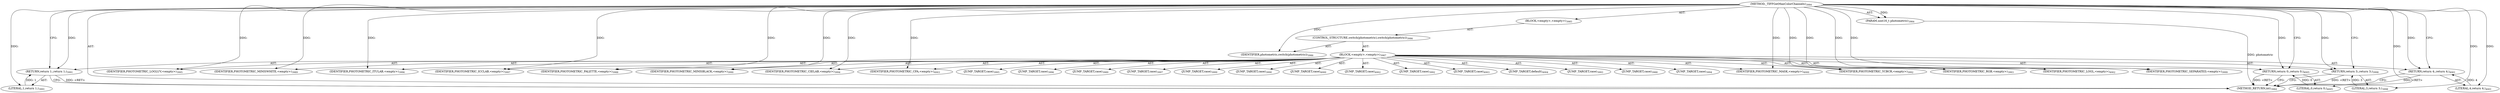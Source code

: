 digraph "_TIFFGetMaxColorChannels" {  
"88227" [label = <(METHOD,_TIFFGetMaxColorChannels)<SUB>3984</SUB>> ]
"88228" [label = <(PARAM,uint16_t photometric)<SUB>3984</SUB>> ]
"88229" [label = <(BLOCK,&lt;empty&gt;,&lt;empty&gt;)<SUB>3985</SUB>> ]
"88230" [label = <(CONTROL_STRUCTURE,switch(photometric),switch(photometric))<SUB>3986</SUB>> ]
"88231" [label = <(IDENTIFIER,photometric,switch(photometric))<SUB>3986</SUB>> ]
"88232" [label = <(BLOCK,&lt;empty&gt;,&lt;empty&gt;)<SUB>3987</SUB>> ]
"88233" [label = <(JUMP_TARGET,case)<SUB>3988</SUB>> ]
"88234" [label = <(IDENTIFIER,PHOTOMETRIC_PALETTE,&lt;empty&gt;)<SUB>3988</SUB>> ]
"88235" [label = <(JUMP_TARGET,case)<SUB>3989</SUB>> ]
"88236" [label = <(IDENTIFIER,PHOTOMETRIC_MINISWHITE,&lt;empty&gt;)<SUB>3989</SUB>> ]
"88237" [label = <(JUMP_TARGET,case)<SUB>3990</SUB>> ]
"88238" [label = <(IDENTIFIER,PHOTOMETRIC_MINISBLACK,&lt;empty&gt;)<SUB>3990</SUB>> ]
"88239" [label = <(RETURN,return 1;,return 1;)<SUB>3991</SUB>> ]
"88240" [label = <(LITERAL,1,return 1;)<SUB>3991</SUB>> ]
"88241" [label = <(JUMP_TARGET,case)<SUB>3992</SUB>> ]
"88242" [label = <(IDENTIFIER,PHOTOMETRIC_YCBCR,&lt;empty&gt;)<SUB>3992</SUB>> ]
"88243" [label = <(JUMP_TARGET,case)<SUB>3993</SUB>> ]
"88244" [label = <(IDENTIFIER,PHOTOMETRIC_RGB,&lt;empty&gt;)<SUB>3993</SUB>> ]
"88245" [label = <(JUMP_TARGET,case)<SUB>3994</SUB>> ]
"88246" [label = <(IDENTIFIER,PHOTOMETRIC_CIELAB,&lt;empty&gt;)<SUB>3994</SUB>> ]
"88247" [label = <(JUMP_TARGET,case)<SUB>3995</SUB>> ]
"88248" [label = <(IDENTIFIER,PHOTOMETRIC_LOGLUV,&lt;empty&gt;)<SUB>3995</SUB>> ]
"88249" [label = <(JUMP_TARGET,case)<SUB>3996</SUB>> ]
"88250" [label = <(IDENTIFIER,PHOTOMETRIC_ITULAB,&lt;empty&gt;)<SUB>3996</SUB>> ]
"88251" [label = <(JUMP_TARGET,case)<SUB>3997</SUB>> ]
"88252" [label = <(IDENTIFIER,PHOTOMETRIC_ICCLAB,&lt;empty&gt;)<SUB>3997</SUB>> ]
"88253" [label = <(RETURN,return 3;,return 3;)<SUB>3998</SUB>> ]
"88254" [label = <(LITERAL,3,return 3;)<SUB>3998</SUB>> ]
"88255" [label = <(JUMP_TARGET,case)<SUB>3999</SUB>> ]
"88256" [label = <(IDENTIFIER,PHOTOMETRIC_SEPARATED,&lt;empty&gt;)<SUB>3999</SUB>> ]
"88257" [label = <(JUMP_TARGET,case)<SUB>4000</SUB>> ]
"88258" [label = <(IDENTIFIER,PHOTOMETRIC_MASK,&lt;empty&gt;)<SUB>4000</SUB>> ]
"88259" [label = <(RETURN,return 4;,return 4;)<SUB>4001</SUB>> ]
"88260" [label = <(LITERAL,4,return 4;)<SUB>4001</SUB>> ]
"88261" [label = <(JUMP_TARGET,case)<SUB>4002</SUB>> ]
"88262" [label = <(IDENTIFIER,PHOTOMETRIC_LOGL,&lt;empty&gt;)<SUB>4002</SUB>> ]
"88263" [label = <(JUMP_TARGET,case)<SUB>4003</SUB>> ]
"88264" [label = <(IDENTIFIER,PHOTOMETRIC_CFA,&lt;empty&gt;)<SUB>4003</SUB>> ]
"88265" [label = <(JUMP_TARGET,default)<SUB>4004</SUB>> ]
"88266" [label = <(RETURN,return 0;,return 0;)<SUB>4005</SUB>> ]
"88267" [label = <(LITERAL,0,return 0;)<SUB>4005</SUB>> ]
"88268" [label = <(METHOD_RETURN,int)<SUB>3984</SUB>> ]
  "88227" -> "88228"  [ label = "AST: "] 
  "88227" -> "88229"  [ label = "AST: "] 
  "88227" -> "88268"  [ label = "AST: "] 
  "88229" -> "88230"  [ label = "AST: "] 
  "88230" -> "88231"  [ label = "AST: "] 
  "88230" -> "88232"  [ label = "AST: "] 
  "88232" -> "88233"  [ label = "AST: "] 
  "88232" -> "88234"  [ label = "AST: "] 
  "88232" -> "88235"  [ label = "AST: "] 
  "88232" -> "88236"  [ label = "AST: "] 
  "88232" -> "88237"  [ label = "AST: "] 
  "88232" -> "88238"  [ label = "AST: "] 
  "88232" -> "88239"  [ label = "AST: "] 
  "88232" -> "88241"  [ label = "AST: "] 
  "88232" -> "88242"  [ label = "AST: "] 
  "88232" -> "88243"  [ label = "AST: "] 
  "88232" -> "88244"  [ label = "AST: "] 
  "88232" -> "88245"  [ label = "AST: "] 
  "88232" -> "88246"  [ label = "AST: "] 
  "88232" -> "88247"  [ label = "AST: "] 
  "88232" -> "88248"  [ label = "AST: "] 
  "88232" -> "88249"  [ label = "AST: "] 
  "88232" -> "88250"  [ label = "AST: "] 
  "88232" -> "88251"  [ label = "AST: "] 
  "88232" -> "88252"  [ label = "AST: "] 
  "88232" -> "88253"  [ label = "AST: "] 
  "88232" -> "88255"  [ label = "AST: "] 
  "88232" -> "88256"  [ label = "AST: "] 
  "88232" -> "88257"  [ label = "AST: "] 
  "88232" -> "88258"  [ label = "AST: "] 
  "88232" -> "88259"  [ label = "AST: "] 
  "88232" -> "88261"  [ label = "AST: "] 
  "88232" -> "88262"  [ label = "AST: "] 
  "88232" -> "88263"  [ label = "AST: "] 
  "88232" -> "88264"  [ label = "AST: "] 
  "88232" -> "88265"  [ label = "AST: "] 
  "88232" -> "88266"  [ label = "AST: "] 
  "88239" -> "88240"  [ label = "AST: "] 
  "88253" -> "88254"  [ label = "AST: "] 
  "88259" -> "88260"  [ label = "AST: "] 
  "88266" -> "88267"  [ label = "AST: "] 
  "88239" -> "88268"  [ label = "CFG: "] 
  "88253" -> "88268"  [ label = "CFG: "] 
  "88259" -> "88268"  [ label = "CFG: "] 
  "88266" -> "88268"  [ label = "CFG: "] 
  "88227" -> "88239"  [ label = "CFG: "] 
  "88227" -> "88253"  [ label = "CFG: "] 
  "88227" -> "88259"  [ label = "CFG: "] 
  "88227" -> "88266"  [ label = "CFG: "] 
  "88266" -> "88268"  [ label = "DDG: &lt;RET&gt;"] 
  "88253" -> "88268"  [ label = "DDG: &lt;RET&gt;"] 
  "88259" -> "88268"  [ label = "DDG: &lt;RET&gt;"] 
  "88239" -> "88268"  [ label = "DDG: &lt;RET&gt;"] 
  "88228" -> "88268"  [ label = "DDG: photometric"] 
  "88227" -> "88228"  [ label = "DDG: "] 
  "88227" -> "88231"  [ label = "DDG: "] 
  "88227" -> "88234"  [ label = "DDG: "] 
  "88227" -> "88236"  [ label = "DDG: "] 
  "88227" -> "88238"  [ label = "DDG: "] 
  "88240" -> "88239"  [ label = "DDG: 1"] 
  "88227" -> "88239"  [ label = "DDG: "] 
  "88227" -> "88242"  [ label = "DDG: "] 
  "88227" -> "88244"  [ label = "DDG: "] 
  "88227" -> "88246"  [ label = "DDG: "] 
  "88227" -> "88248"  [ label = "DDG: "] 
  "88227" -> "88250"  [ label = "DDG: "] 
  "88227" -> "88252"  [ label = "DDG: "] 
  "88254" -> "88253"  [ label = "DDG: 3"] 
  "88227" -> "88253"  [ label = "DDG: "] 
  "88227" -> "88256"  [ label = "DDG: "] 
  "88227" -> "88258"  [ label = "DDG: "] 
  "88260" -> "88259"  [ label = "DDG: 4"] 
  "88227" -> "88259"  [ label = "DDG: "] 
  "88227" -> "88262"  [ label = "DDG: "] 
  "88227" -> "88264"  [ label = "DDG: "] 
  "88267" -> "88266"  [ label = "DDG: 0"] 
  "88227" -> "88266"  [ label = "DDG: "] 
  "88227" -> "88240"  [ label = "DDG: "] 
  "88227" -> "88254"  [ label = "DDG: "] 
  "88227" -> "88260"  [ label = "DDG: "] 
  "88227" -> "88267"  [ label = "DDG: "] 
}
